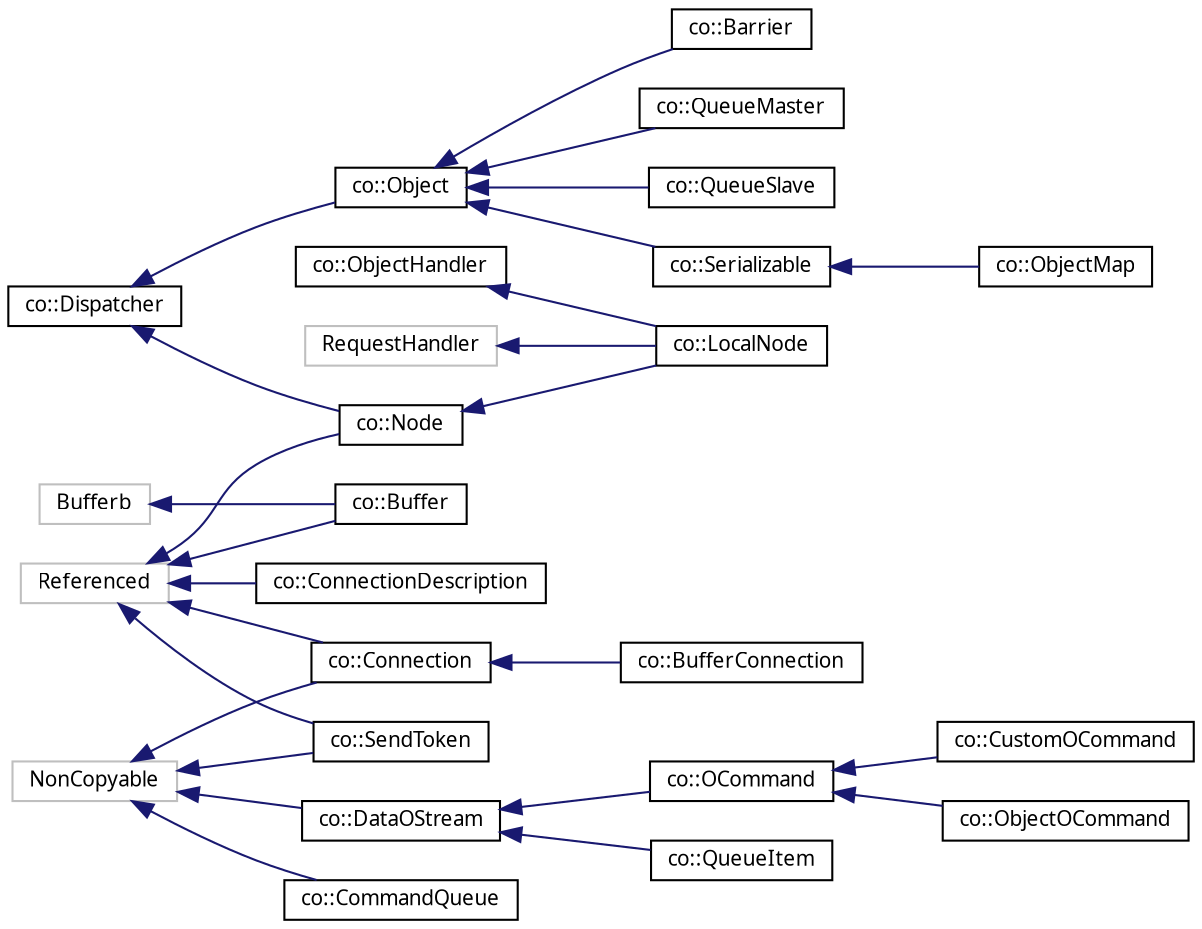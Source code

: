 digraph "Graphical Class Hierarchy"
{
  edge [fontname="Sans",fontsize="10",labelfontname="Sans",labelfontsize="10"];
  node [fontname="Sans",fontsize="10",shape=record];
  rankdir="LR";
  Node1 [label="co::Dispatcher",height=0.2,width=0.4,color="black", fillcolor="white", style="filled",URL="$classco_1_1Dispatcher.html",tooltip="A class providing command dispatch functionality to networked objects. "];
  Node1 -> Node2 [dir="back",color="midnightblue",fontsize="10",style="solid",fontname="Sans"];
  Node2 [label="co::Node",height=0.2,width=0.4,color="black", fillcolor="white", style="filled",URL="$classco_1_1Node.html",tooltip="Proxy node representing a remote LocalNode. "];
  Node2 -> Node3 [dir="back",color="midnightblue",fontsize="10",style="solid",fontname="Sans"];
  Node3 [label="co::LocalNode",height=0.2,width=0.4,color="black", fillcolor="white", style="filled",URL="$classco_1_1LocalNode.html",tooltip="Node specialization for a local node. "];
  Node1 -> Node4 [dir="back",color="midnightblue",fontsize="10",style="solid",fontname="Sans"];
  Node4 [label="co::Object",height=0.2,width=0.4,color="black", fillcolor="white", style="filled",URL="$classco_1_1Object.html",tooltip="A distributed object. "];
  Node4 -> Node5 [dir="back",color="midnightblue",fontsize="10",style="solid",fontname="Sans"];
  Node5 [label="co::Barrier",height=0.2,width=0.4,color="black", fillcolor="white", style="filled",URL="$classco_1_1Barrier.html",tooltip="A networked, versioned barrier. "];
  Node4 -> Node6 [dir="back",color="midnightblue",fontsize="10",style="solid",fontname="Sans"];
  Node6 [label="co::QueueMaster",height=0.2,width=0.4,color="black", fillcolor="white", style="filled",URL="$classco_1_1QueueMaster.html",tooltip="The producer end of a distributed queue. "];
  Node4 -> Node7 [dir="back",color="midnightblue",fontsize="10",style="solid",fontname="Sans"];
  Node7 [label="co::QueueSlave",height=0.2,width=0.4,color="black", fillcolor="white", style="filled",URL="$classco_1_1QueueSlave.html",tooltip="The consumer end of a distributed queue. "];
  Node4 -> Node8 [dir="back",color="midnightblue",fontsize="10",style="solid",fontname="Sans"];
  Node8 [label="co::Serializable",height=0.2,width=0.4,color="black", fillcolor="white", style="filled",URL="$classco_1_1Serializable.html",tooltip="Base class for distributed, inheritable objects. "];
  Node8 -> Node9 [dir="back",color="midnightblue",fontsize="10",style="solid",fontname="Sans"];
  Node9 [label="co::ObjectMap",height=0.2,width=0.4,color="black", fillcolor="white", style="filled",URL="$classco_1_1ObjectMap.html",tooltip="A distributed object registry. "];
  Node10 [label="co::ObjectHandler",height=0.2,width=0.4,color="black", fillcolor="white", style="filled",URL="$classco_1_1ObjectHandler.html",tooltip="Interface for entities which map and register objects. "];
  Node10 -> Node3 [dir="back",color="midnightblue",fontsize="10",style="solid",fontname="Sans"];
  Node11 [label="Bufferb",height=0.2,width=0.4,color="grey75", fillcolor="white", style="filled"];
  Node11 -> Node12 [dir="back",color="midnightblue",fontsize="10",style="solid",fontname="Sans"];
  Node12 [label="co::Buffer",height=0.2,width=0.4,color="black", fillcolor="white", style="filled",URL="$classco_1_1Buffer.html",tooltip="A receive buffer for a Connection. "];
  Node13 [label="NonCopyable",height=0.2,width=0.4,color="grey75", fillcolor="white", style="filled"];
  Node13 -> Node14 [dir="back",color="midnightblue",fontsize="10",style="solid",fontname="Sans"];
  Node14 [label="co::CommandQueue",height=0.2,width=0.4,color="black", fillcolor="white", style="filled",URL="$classco_1_1CommandQueue.html",tooltip="A thread-safe queue for ICommand buffers. "];
  Node13 -> Node15 [dir="back",color="midnightblue",fontsize="10",style="solid",fontname="Sans"];
  Node15 [label="co::Connection",height=0.2,width=0.4,color="black", fillcolor="white", style="filled",URL="$classco_1_1Connection.html",tooltip="An interface definition for communication between hosts. "];
  Node15 -> Node16 [dir="back",color="midnightblue",fontsize="10",style="solid",fontname="Sans"];
  Node16 [label="co::BufferConnection",height=0.2,width=0.4,color="black", fillcolor="white", style="filled",URL="$classco_1_1BufferConnection.html",tooltip="A proxy connection buffering outgoing data into a memory buffer. "];
  Node13 -> Node17 [dir="back",color="midnightblue",fontsize="10",style="solid",fontname="Sans"];
  Node17 [label="co::DataOStream",height=0.2,width=0.4,color="black", fillcolor="white", style="filled",URL="$classco_1_1DataOStream.html",tooltip="A std::ostream-like interface for object serialization. "];
  Node17 -> Node18 [dir="back",color="midnightblue",fontsize="10",style="solid",fontname="Sans"];
  Node18 [label="co::OCommand",height=0.2,width=0.4,color="black", fillcolor="white", style="filled",URL="$classco_1_1OCommand.html",tooltip="A class for sending commands with data to local and external nodes. "];
  Node18 -> Node19 [dir="back",color="midnightblue",fontsize="10",style="solid",fontname="Sans"];
  Node19 [label="co::CustomOCommand",height=0.2,width=0.4,color="black", fillcolor="white", style="filled",URL="$classco_1_1CustomOCommand.html",tooltip="A class for sending custom commands and data to nodes. "];
  Node18 -> Node20 [dir="back",color="midnightblue",fontsize="10",style="solid",fontname="Sans"];
  Node20 [label="co::ObjectOCommand",height=0.2,width=0.4,color="black", fillcolor="white", style="filled",URL="$classco_1_1ObjectOCommand.html",tooltip="A class for sending commands and data to local &amp; external objects. "];
  Node17 -> Node21 [dir="back",color="midnightblue",fontsize="10",style="solid",fontname="Sans"];
  Node21 [label="co::QueueItem",height=0.2,width=0.4,color="black", fillcolor="white", style="filled",URL="$classco_1_1QueueItem.html",tooltip="The item of the distributed queue holding the data. "];
  Node13 -> Node22 [dir="back",color="midnightblue",fontsize="10",style="solid",fontname="Sans"];
  Node22 [label="co::SendToken",height=0.2,width=0.4,color="black", fillcolor="white", style="filled",URL="$classco_1_1SendToken.html"];
  Node23 [label="Referenced",height=0.2,width=0.4,color="grey75", fillcolor="white", style="filled"];
  Node23 -> Node12 [dir="back",color="midnightblue",fontsize="10",style="solid",fontname="Sans"];
  Node23 -> Node15 [dir="back",color="midnightblue",fontsize="10",style="solid",fontname="Sans"];
  Node23 -> Node24 [dir="back",color="midnightblue",fontsize="10",style="solid",fontname="Sans"];
  Node24 [label="co::ConnectionDescription",height=0.2,width=0.4,color="black", fillcolor="white", style="filled",URL="$classco_1_1ConnectionDescription.html",tooltip="Describes Connection parameters. "];
  Node23 -> Node2 [dir="back",color="midnightblue",fontsize="10",style="solid",fontname="Sans"];
  Node23 -> Node22 [dir="back",color="midnightblue",fontsize="10",style="solid",fontname="Sans"];
  Node25 [label="RequestHandler",height=0.2,width=0.4,color="grey75", fillcolor="white", style="filled"];
  Node25 -> Node3 [dir="back",color="midnightblue",fontsize="10",style="solid",fontname="Sans"];
}
